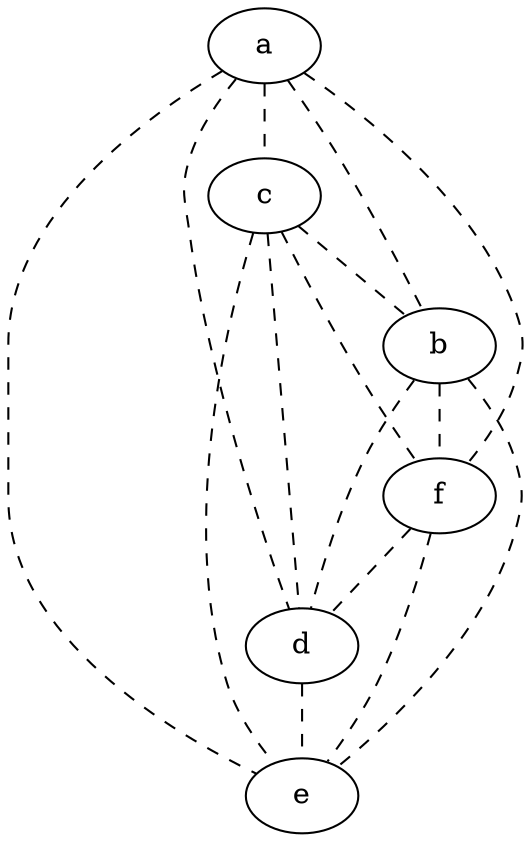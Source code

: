 strict graph "" {
a;
c;
b;
f;
d;
e;
a -- c  [color=black, style=dashed];
a -- b  [color=black, style=dashed];
a -- f  [color=black, style=dashed];
a -- d  [color=black, style=dashed];
a -- e  [color=black, style=dashed];
c -- b  [color=black, style=dashed];
c -- f  [color=black, style=dashed];
c -- d  [color=black, style=dashed];
c -- e  [color=black, style=dashed];
b -- f  [color=black, style=dashed];
b -- d  [color=black, style=dashed];
b -- e  [color=black, style=dashed];
f -- d  [color=black, style=dashed];
f -- e  [color=black, style=dashed];
d -- e  [color=black, style=dashed];
}
